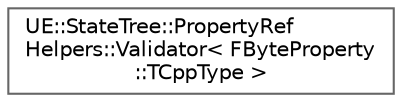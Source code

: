 digraph "Graphical Class Hierarchy"
{
 // INTERACTIVE_SVG=YES
 // LATEX_PDF_SIZE
  bgcolor="transparent";
  edge [fontname=Helvetica,fontsize=10,labelfontname=Helvetica,labelfontsize=10];
  node [fontname=Helvetica,fontsize=10,shape=box,height=0.2,width=0.4];
  rankdir="LR";
  Node0 [id="Node000000",label="UE::StateTree::PropertyRef\lHelpers::Validator\< FByteProperty\l::TCppType \>",height=0.2,width=0.4,color="grey40", fillcolor="white", style="filled",URL="$d0/d26/structUE_1_1StateTree_1_1PropertyRefHelpers_1_1Validator_3_01FByteProperty_1_1TCppType_01_4.html",tooltip=" "];
}
